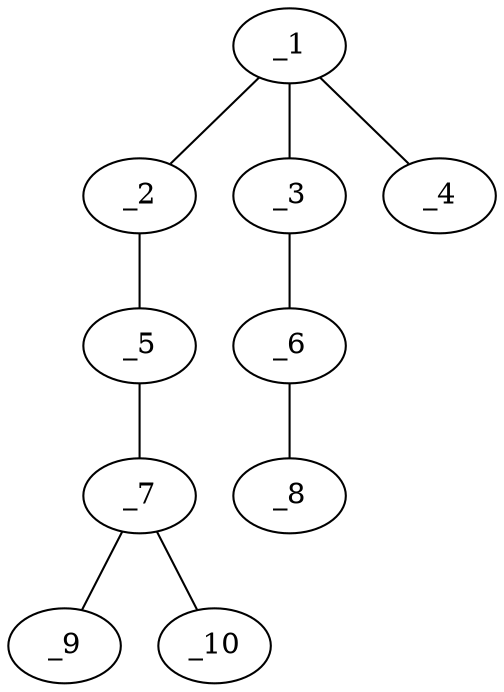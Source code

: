 graph molid75518 {
	_1	 [charge=0,
		chem=1,
		symbol="C  ",
		x="4.5981",
		y="-0.25"];
	_2	 [charge=0,
		chem=4,
		symbol="N  ",
		x="5.4641",
		y="0.25"];
	_1 -- _2	 [valence=2];
	_3	 [charge=0,
		chem=1,
		symbol="C  ",
		x="3.7321",
		y="0.25"];
	_1 -- _3	 [valence=1];
	_4	 [charge=0,
		chem=1,
		symbol="C  ",
		x="4.5981",
		y="-1.25"];
	_1 -- _4	 [valence=1];
	_5	 [charge=0,
		chem=4,
		symbol="N  ",
		x="6.3301",
		y="-0.25"];
	_2 -- _5	 [valence=1];
	_6	 [charge=0,
		chem=1,
		symbol="C  ",
		x="2.866",
		y="-0.25"];
	_3 -- _6	 [valence=1];
	_7	 [charge=0,
		chem=1,
		symbol="C  ",
		x="7.1962",
		y="0.25"];
	_5 -- _7	 [valence=1];
	_8	 [charge=0,
		chem=2,
		symbol="O  ",
		x=2,
		y="0.25"];
	_6 -- _8	 [valence=1];
	_9	 [charge=0,
		chem=4,
		symbol="N  ",
		x="8.0622",
		y="-0.25"];
	_7 -- _9	 [valence=1];
	_10	 [charge=0,
		chem=5,
		symbol="S  ",
		x="7.1962",
		y="1.25"];
	_7 -- _10	 [valence=2];
}
